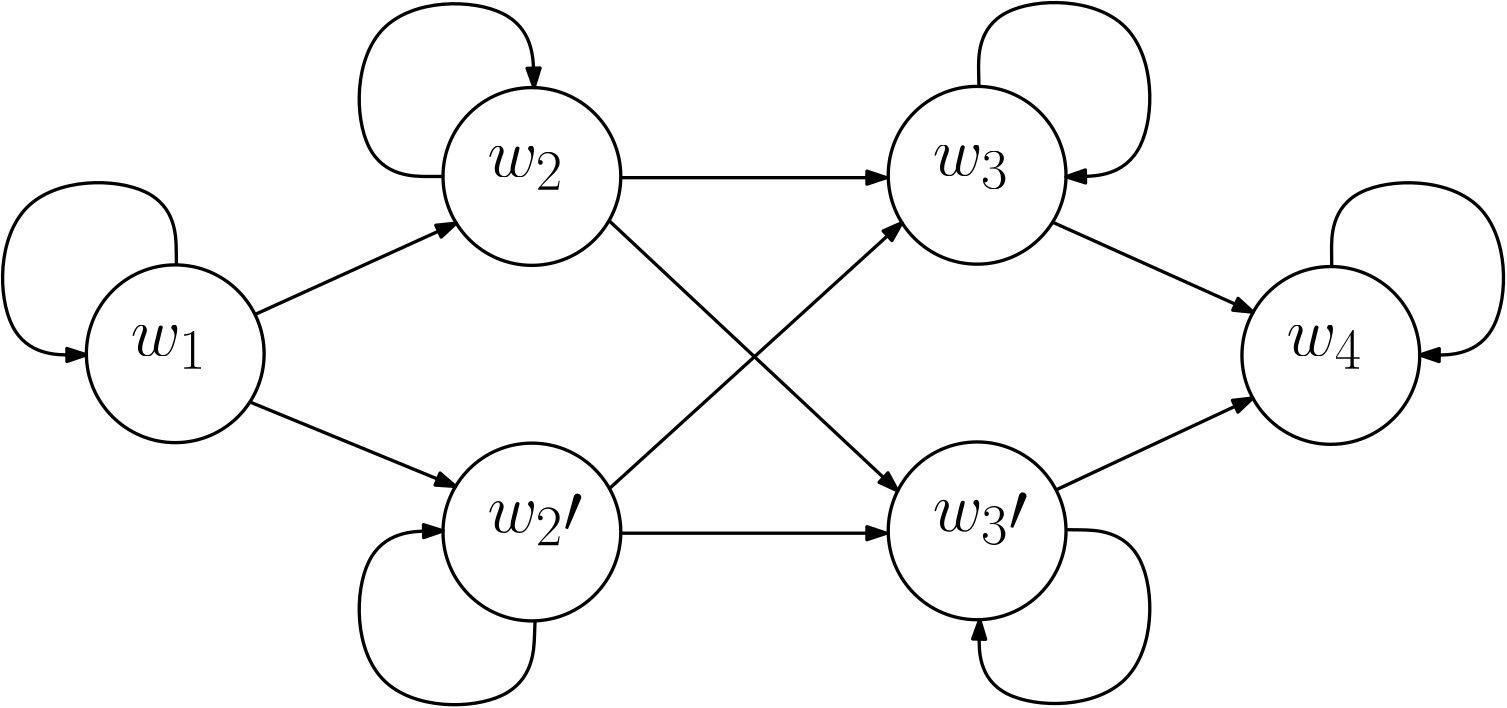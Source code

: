 <?xml version="1.0"?>
<!DOCTYPE ipe SYSTEM "ipe.dtd">
<ipe version="70005" creator="Ipe 7.1.4">
<info created="D:20130409212115" modified="D:20130409215027"/>
<ipestyle name="basic">
<symbol name="arrow/arc(spx)">
<path stroke="sym-stroke" fill="sym-stroke" pen="sym-pen">
0 0 m
-1 0.333 l
-1 -0.333 l
h
</path>
</symbol>
<symbol name="arrow/farc(spx)">
<path stroke="sym-stroke" fill="white" pen="sym-pen">
0 0 m
-1 0.333 l
-1 -0.333 l
h
</path>
</symbol>
<symbol name="mark/circle(sx)" transformations="translations">
<path fill="sym-stroke">
0.6 0 0 0.6 0 0 e
0.4 0 0 0.4 0 0 e
</path>
</symbol>
<symbol name="mark/disk(sx)" transformations="translations">
<path fill="sym-stroke">
0.6 0 0 0.6 0 0 e
</path>
</symbol>
<symbol name="mark/fdisk(sfx)" transformations="translations">
<group>
<path fill="sym-fill">
0.5 0 0 0.5 0 0 e
</path>
<path fill="sym-stroke" fillrule="eofill">
0.6 0 0 0.6 0 0 e
0.4 0 0 0.4 0 0 e
</path>
</group>
</symbol>
<symbol name="mark/box(sx)" transformations="translations">
<path fill="sym-stroke" fillrule="eofill">
-0.6 -0.6 m
0.6 -0.6 l
0.6 0.6 l
-0.6 0.6 l
h
-0.4 -0.4 m
0.4 -0.4 l
0.4 0.4 l
-0.4 0.4 l
h
</path>
</symbol>
<symbol name="mark/square(sx)" transformations="translations">
<path fill="sym-stroke">
-0.6 -0.6 m
0.6 -0.6 l
0.6 0.6 l
-0.6 0.6 l
h
</path>
</symbol>
<symbol name="mark/fsquare(sfx)" transformations="translations">
<group>
<path fill="sym-fill">
-0.5 -0.5 m
0.5 -0.5 l
0.5 0.5 l
-0.5 0.5 l
h
</path>
<path fill="sym-stroke" fillrule="eofill">
-0.6 -0.6 m
0.6 -0.6 l
0.6 0.6 l
-0.6 0.6 l
h
-0.4 -0.4 m
0.4 -0.4 l
0.4 0.4 l
-0.4 0.4 l
h
</path>
</group>
</symbol>
<symbol name="mark/cross(sx)" transformations="translations">
<group>
<path fill="sym-stroke">
-0.43 -0.57 m
0.57 0.43 l
0.43 0.57 l
-0.57 -0.43 l
h
</path>
<path fill="sym-stroke">
-0.43 0.57 m
0.57 -0.43 l
0.43 -0.57 l
-0.57 0.43 l
h
</path>
</group>
</symbol>
<symbol name="arrow/fnormal(spx)">
<path stroke="sym-stroke" fill="white" pen="sym-pen">
0 0 m
-1 0.333 l
-1 -0.333 l
h
</path>
</symbol>
<symbol name="arrow/pointed(spx)">
<path stroke="sym-stroke" fill="sym-stroke" pen="sym-pen">
0 0 m
-1 0.333 l
-0.8 0 l
-1 -0.333 l
h
</path>
</symbol>
<symbol name="arrow/fpointed(spx)">
<path stroke="sym-stroke" fill="white" pen="sym-pen">
0 0 m
-1 0.333 l
-0.8 0 l
-1 -0.333 l
h
</path>
</symbol>
<symbol name="arrow/linear(spx)">
<path stroke="sym-stroke" pen="sym-pen">
-1 0.333 m
0 0 l
-1 -0.333 l
</path>
</symbol>
<symbol name="arrow/fdouble(spx)">
<path stroke="sym-stroke" fill="white" pen="sym-pen">
0 0 m
-1 0.333 l
-1 -0.333 l
h
-1 0 m
-2 0.333 l
-2 -0.333 l
h
</path>
</symbol>
<symbol name="arrow/double(spx)">
<path stroke="sym-stroke" fill="sym-stroke" pen="sym-pen">
0 0 m
-1 0.333 l
-1 -0.333 l
h
-1 0 m
-2 0.333 l
-2 -0.333 l
h
</path>
</symbol>
<pen name="heavier" value="0.8"/>
<pen name="fat" value="1.2"/>
<pen name="ultrafat" value="2"/>
<symbolsize name="large" value="5"/>
<symbolsize name="small" value="2"/>
<symbolsize name="tiny" value="1.1"/>
<arrowsize name="large" value="10"/>
<arrowsize name="small" value="5"/>
<arrowsize name="tiny" value="3"/>
<color name="red" value="1 0 0"/>
<color name="green" value="0 1 0"/>
<color name="blue" value="0 0 1"/>
<color name="yellow" value="1 1 0"/>
<color name="orange" value="1 0.647 0"/>
<color name="gold" value="1 0.843 0"/>
<color name="purple" value="0.627 0.125 0.941"/>
<color name="gray" value="0.745"/>
<color name="brown" value="0.647 0.165 0.165"/>
<color name="navy" value="0 0 0.502"/>
<color name="pink" value="1 0.753 0.796"/>
<color name="seagreen" value="0.18 0.545 0.341"/>
<color name="turquoise" value="0.251 0.878 0.816"/>
<color name="violet" value="0.933 0.51 0.933"/>
<color name="darkblue" value="0 0 0.545"/>
<color name="darkcyan" value="0 0.545 0.545"/>
<color name="darkgray" value="0.663"/>
<color name="darkgreen" value="0 0.392 0"/>
<color name="darkmagenta" value="0.545 0 0.545"/>
<color name="darkorange" value="1 0.549 0"/>
<color name="darkred" value="0.545 0 0"/>
<color name="lightblue" value="0.678 0.847 0.902"/>
<color name="lightcyan" value="0.878 1 1"/>
<color name="lightgray" value="0.827"/>
<color name="lightgreen" value="0.565 0.933 0.565"/>
<color name="lightyellow" value="1 1 0.878"/>
<dashstyle name="dashed" value="[4] 0"/>
<dashstyle name="dotted" value="[1 3] 0"/>
<dashstyle name="dash dotted" value="[4 2 1 2] 0"/>
<dashstyle name="dash dot dotted" value="[4 2 1 2 1 2] 0"/>
<textsize name="large" value="\large"/>
<textsize name="Large" value="\Large"/>
<textsize name="LARGE" value="\LARGE"/>
<textsize name="huge" value="\huge"/>
<textsize name="Huge" value="\Huge"/>
<textsize name="small" value="\small"/>
<textsize name="footnote" value="\footnotesize"/>
<textsize name="tiny" value="\tiny"/>
<textstyle name="center" begin="\begin{center}" end="\end{center}"/>
<textstyle name="itemize" begin="\begin{itemize}" end="\end{itemize}"/>
<textstyle name="item" begin="\begin{itemize}\item{}" end="\end{itemize}"/>
<gridsize name="4 pts" value="4"/>
<gridsize name="8 pts (~3 mm)" value="8"/>
<gridsize name="16 pts (~6 mm)" value="16"/>
<gridsize name="32 pts (~12 mm)" value="32"/>
<gridsize name="10 pts (~3.5 mm)" value="10"/>
<gridsize name="20 pts (~7 mm)" value="20"/>
<gridsize name="14 pts (~5 mm)" value="14"/>
<gridsize name="28 pts (~10 mm)" value="28"/>
<gridsize name="56 pts (~20 mm)" value="56"/>
<anglesize name="90 deg" value="90"/>
<anglesize name="60 deg" value="60"/>
<anglesize name="45 deg" value="45"/>
<anglesize name="30 deg" value="30"/>
<anglesize name="22.5 deg" value="22.5"/>
<tiling name="falling" angle="-60" step="4" width="1"/>
<tiling name="rising" angle="30" step="4" width="1"/>
</ipestyle>
<page>
<layer name="alpha"/>
<view layers="alpha" active="alpha"/>
<path layer="alpha" matrix="1 0 0 1 128.383 0.42922" stroke="black" pen="fat">
32 0 0 32 96 448 e
</path>
<path matrix="1 0 0 1 32.667 0.85844" stroke="black" pen="fat">
32 0 0 32 352 448 e
</path>
<path matrix="1 0 0 1 32.667 -127.142" stroke="black" pen="fat">
32 0 0 32 352 704 e
</path>
<path matrix="1 0 0 1 128.383 -127.571" stroke="black" pen="fat">
32 0 0 32 96 704 e
</path>
<path matrix="1 0 0 1 128.383 -127.571" stroke="black" pen="fat" arrow="normal/normal">
64 703.993 m
32 704
32 768
96 768
96.7699 735.991 s
</path>
<path matrix="1 0 0 1 32.667 -127.142" stroke="black" pen="fat" arrow="normal/normal">
352.65 735.993 m
352 768
416 768
416 704
383.996 703.466 s
</path>
<path matrix="1 0 0 1 32.667 0.85844" stroke="black" pen="fat" arrow="normal/normal">
383.997 448.415 m
416 448
416 384
352 384
352.93 416.014 s
</path>
<path matrix="1 0 0 1 128.383 0.42922" stroke="black" pen="fat" arrow="normal/normal">
97.1274 416.02 m
96 384
32 384
32 448
64.0026 448.411 s
</path>
<text matrix="1 0 0 1 128.383 -127.571" transformations="translations" pos="80 704" stroke="black" type="label" width="27.324" height="10.674" depth="4.78" valign="baseline" size="Huge">$w_2$</text>
<text matrix="1 0 0 1 32.667 -127.142" transformations="translations" pos="336 704" stroke="black" type="label" width="27.324" height="10.674" depth="4.78" valign="baseline" size="Huge">$w_3$</text>
<text matrix="1 0 0 1 128.383 0.42922" transformations="translations" pos="80 448" stroke="black" type="label" width="34.14" height="13.772" depth="4.78" valign="baseline" size="Huge">$w_2\prime$</text>
<text matrix="1 0 0 1 32.667 0.85844" transformations="translations" pos="336 448" stroke="black" type="label" width="34.14" height="13.772" depth="4.78" valign="baseline" size="Huge">$w_3\prime$</text>
<path stroke="black" pen="fat">
31.9955 0 0 31.9955 95.9898 512.603 e
</path>
<path stroke="black" pen="fat" arrow="normal/normal">
124.69 526.745 m
197.146 559.631 l
</path>
<path stroke="black" pen="fat" arrow="normal/normal">
122.863 495.239 m
196.91 464.838 l
</path>
<path stroke="black" pen="fat" arrow="normal/normal">
256 576 m
352 576 l
</path>
<path stroke="black" pen="fat" arrow="normal/normal">
256 448 m
352 448 l
</path>
<path stroke="black" pen="fat" arrow="normal/normal">
252.291 464.086 m
357.597 559.793 l
</path>
<path stroke="black" pen="fat" arrow="normal/normal">
252.155 560.533 m
356.085 463.249 l
</path>
<path stroke="black" pen="fat">
32 0 0 32 512 512 e
</path>
<path stroke="black" pen="fat" arrow="normal/normal">
413.07 463.597 m
483.911 496.671 l
</path>
<path stroke="black" pen="fat" arrow="normal/normal">
411.839 559.957 m
484.037 527.559 l
</path>
<text transformations="translations" pos="80 512" stroke="black" type="label" width="27.324" height="10.674" depth="4.78" valign="baseline" size="Huge">$w_1$</text>
<text transformations="translations" pos="496 512" stroke="black" type="label" width="27.324" height="10.674" depth="4.78" valign="baseline" size="Huge">$w_4$</text>
<path stroke="black" pen="fat" arrow="normal/normal">
96.4164 544.596 m
96 576
32 576
32 512
63.9966 512.222 s
</path>
<path stroke="black" pen="fat" arrow="normal/normal">
512.329 543.998 m
512 576
576 576
576 512
544 512.163 s
</path>
</page>
</ipe>
